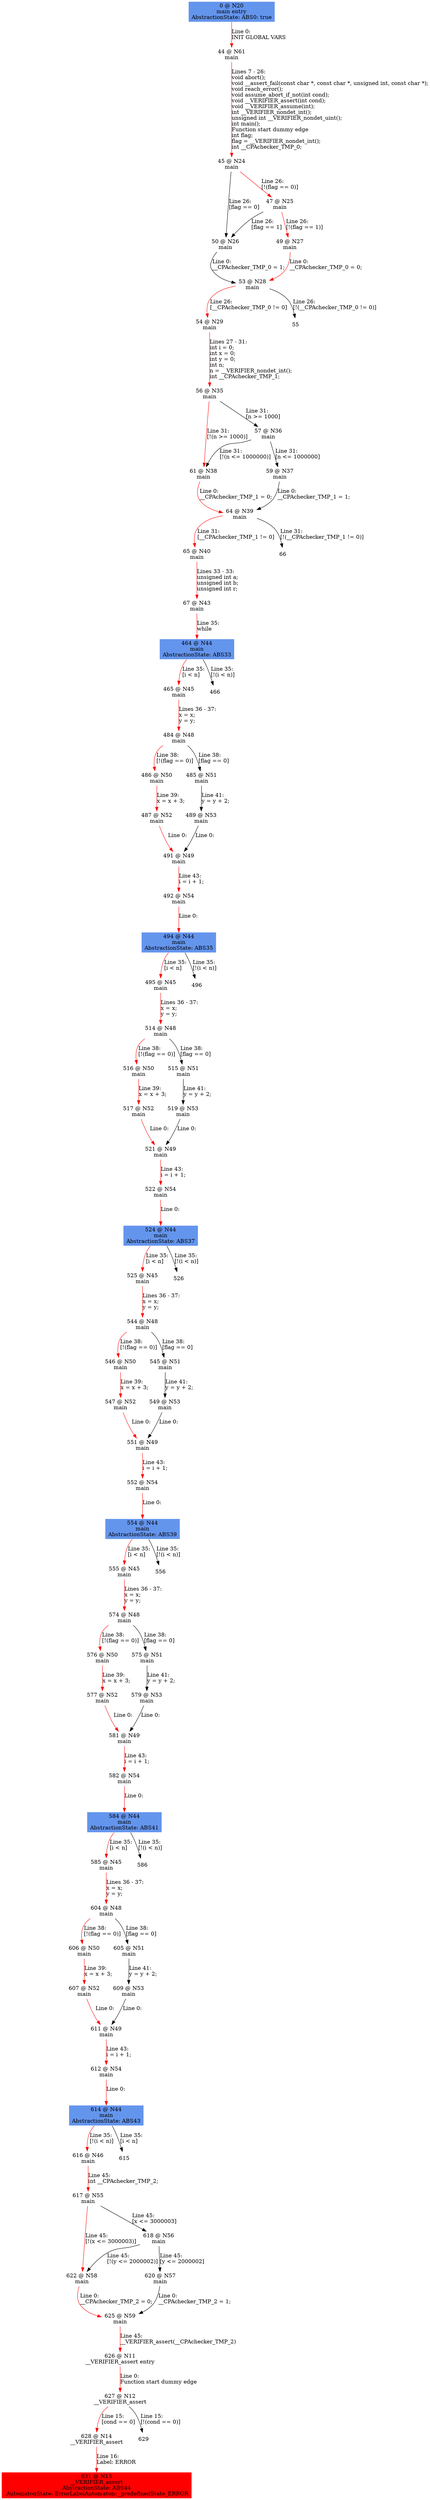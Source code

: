 digraph ARG {
node [style="filled" shape="box" color="white"]
0 [fillcolor="cornflowerblue" label="0 @ N20\nmain entry\nAbstractionState: ABS0: true\n" id="0"]
44 [label="44 @ N61\nmain\n" id="44"]
45 [label="45 @ N24\nmain\n" id="45"]
50 [label="50 @ N26\nmain\n" id="50"]
53 [label="53 @ N28\nmain\n" id="53"]
54 [label="54 @ N29\nmain\n" id="54"]
56 [label="56 @ N35\nmain\n" id="56"]
61 [label="61 @ N38\nmain\n" id="61"]
64 [label="64 @ N39\nmain\n" id="64"]
65 [label="65 @ N40\nmain\n" id="65"]
67 [label="67 @ N43\nmain\n" id="67"]
464 [fillcolor="cornflowerblue" label="464 @ N44\nmain\nAbstractionState: ABS33\n" id="464"]
465 [label="465 @ N45\nmain\n" id="465"]
484 [label="484 @ N48\nmain\n" id="484"]
486 [label="486 @ N50\nmain\n" id="486"]
487 [label="487 @ N52\nmain\n" id="487"]
491 [label="491 @ N49\nmain\n" id="491"]
492 [label="492 @ N54\nmain\n" id="492"]
494 [fillcolor="cornflowerblue" label="494 @ N44\nmain\nAbstractionState: ABS35\n" id="494"]
495 [label="495 @ N45\nmain\n" id="495"]
514 [label="514 @ N48\nmain\n" id="514"]
516 [label="516 @ N50\nmain\n" id="516"]
517 [label="517 @ N52\nmain\n" id="517"]
521 [label="521 @ N49\nmain\n" id="521"]
522 [label="522 @ N54\nmain\n" id="522"]
524 [fillcolor="cornflowerblue" label="524 @ N44\nmain\nAbstractionState: ABS37\n" id="524"]
525 [label="525 @ N45\nmain\n" id="525"]
544 [label="544 @ N48\nmain\n" id="544"]
546 [label="546 @ N50\nmain\n" id="546"]
547 [label="547 @ N52\nmain\n" id="547"]
551 [label="551 @ N49\nmain\n" id="551"]
552 [label="552 @ N54\nmain\n" id="552"]
554 [fillcolor="cornflowerblue" label="554 @ N44\nmain\nAbstractionState: ABS39\n" id="554"]
555 [label="555 @ N45\nmain\n" id="555"]
574 [label="574 @ N48\nmain\n" id="574"]
576 [label="576 @ N50\nmain\n" id="576"]
577 [label="577 @ N52\nmain\n" id="577"]
581 [label="581 @ N49\nmain\n" id="581"]
582 [label="582 @ N54\nmain\n" id="582"]
584 [fillcolor="cornflowerblue" label="584 @ N44\nmain\nAbstractionState: ABS41\n" id="584"]
585 [label="585 @ N45\nmain\n" id="585"]
604 [label="604 @ N48\nmain\n" id="604"]
606 [label="606 @ N50\nmain\n" id="606"]
607 [label="607 @ N52\nmain\n" id="607"]
611 [label="611 @ N49\nmain\n" id="611"]
612 [label="612 @ N54\nmain\n" id="612"]
614 [fillcolor="cornflowerblue" label="614 @ N44\nmain\nAbstractionState: ABS43\n" id="614"]
616 [label="616 @ N46\nmain\n" id="616"]
617 [label="617 @ N55\nmain\n" id="617"]
622 [label="622 @ N58\nmain\n" id="622"]
625 [label="625 @ N59\nmain\n" id="625"]
626 [label="626 @ N11\n__VERIFIER_assert entry\n" id="626"]
627 [label="627 @ N12\n__VERIFIER_assert\n" id="627"]
628 [label="628 @ N14\n__VERIFIER_assert\n" id="628"]
631 [fillcolor="red" label="631 @ N15\n__VERIFIER_assert\nAbstractionState: ABS44\n AutomatonState: ErrorLabelAutomaton: _predefinedState_ERROR\n" id="631"]
618 [label="618 @ N56\nmain\n" id="618"]
620 [label="620 @ N57\nmain\n" id="620"]
605 [label="605 @ N51\nmain\n" id="605"]
609 [label="609 @ N53\nmain\n" id="609"]
575 [label="575 @ N51\nmain\n" id="575"]
579 [label="579 @ N53\nmain\n" id="579"]
545 [label="545 @ N51\nmain\n" id="545"]
549 [label="549 @ N53\nmain\n" id="549"]
515 [label="515 @ N51\nmain\n" id="515"]
519 [label="519 @ N53\nmain\n" id="519"]
485 [label="485 @ N51\nmain\n" id="485"]
489 [label="489 @ N53\nmain\n" id="489"]
57 [label="57 @ N36\nmain\n" id="57"]
59 [label="59 @ N37\nmain\n" id="59"]
47 [label="47 @ N25\nmain\n" id="47"]
49 [label="49 @ N27\nmain\n" id="49"]
0 -> 44 [color="red" label="Line 0: \lINIT GLOBAL VARS\l" id="0 -> 44"]
44 -> 45 [color="red" label="Lines 7 - 26: \lvoid abort();\lvoid __assert_fail(const char *, const char *, unsigned int, const char *);\lvoid reach_error();\lvoid assume_abort_if_not(int cond);\lvoid __VERIFIER_assert(int cond);\lvoid __VERIFIER_assume(int);\lint __VERIFIER_nondet_int();\lunsigned int __VERIFIER_nondet_uint();\lint main();\lFunction start dummy edge\lint flag;\lflag = __VERIFIER_nondet_int();\lint __CPAchecker_TMP_0;\l" id="44 -> 45"]
45 -> 47 [color="red" label="Line 26: \l[!(flag == 0)]\l" id="45 -> 47"]
45 -> 50 [label="Line 26: \l[flag == 0]\l" id="45 -> 50"]
50 -> 53 [label="Line 0: \l__CPAchecker_TMP_0 = 1;\l" id="50 -> 53"]
53 -> 54 [color="red" label="Line 26: \l[__CPAchecker_TMP_0 != 0]\l" id="53 -> 54"]
53 -> 55 [label="Line 26: \l[!(__CPAchecker_TMP_0 != 0)]\l" id="53 -> 55"]
54 -> 56 [color="red" label="Lines 27 - 31: \lint i = 0;\lint x = 0;\lint y = 0;\lint n;\ln = __VERIFIER_nondet_int();\lint __CPAchecker_TMP_1;\l" id="54 -> 56"]
56 -> 57 [label="Line 31: \l[n >= 1000]\l" id="56 -> 57"]
56 -> 61 [color="red" label="Line 31: \l[!(n >= 1000)]\l" id="56 -> 61"]
61 -> 64 [color="red" label="Line 0: \l__CPAchecker_TMP_1 = 0;\l" id="61 -> 64"]
64 -> 65 [color="red" label="Line 31: \l[__CPAchecker_TMP_1 != 0]\l" id="64 -> 65"]
64 -> 66 [label="Line 31: \l[!(__CPAchecker_TMP_1 != 0)]\l" id="64 -> 66"]
65 -> 67 [color="red" label="Lines 33 - 33: \lunsigned int a;\lunsigned int b;\lunsigned int r;\l" id="65 -> 67"]
67 -> 464 [color="red" label="Line 35: \lwhile\l" id="67 -> 464"]
464 -> 465 [color="red" label="Line 35: \l[i < n]\l" id="464 -> 465"]
464 -> 466 [label="Line 35: \l[!(i < n)]\l" id="464 -> 466"]
465 -> 484 [color="red" label="Lines 36 - 37: \lx = x;\ly = y;\l" id="465 -> 484"]
484 -> 485 [label="Line 38: \l[flag == 0]\l" id="484 -> 485"]
484 -> 486 [color="red" label="Line 38: \l[!(flag == 0)]\l" id="484 -> 486"]
486 -> 487 [color="red" label="Line 39: \lx = x + 3;\l" id="486 -> 487"]
487 -> 491 [color="red" label="Line 0: \l\l" id="487 -> 491"]
491 -> 492 [color="red" label="Line 43: \li = i + 1;\l" id="491 -> 492"]
492 -> 494 [color="red" label="Line 0: \l\l" id="492 -> 494"]
494 -> 495 [color="red" label="Line 35: \l[i < n]\l" id="494 -> 495"]
494 -> 496 [label="Line 35: \l[!(i < n)]\l" id="494 -> 496"]
495 -> 514 [color="red" label="Lines 36 - 37: \lx = x;\ly = y;\l" id="495 -> 514"]
514 -> 515 [label="Line 38: \l[flag == 0]\l" id="514 -> 515"]
514 -> 516 [color="red" label="Line 38: \l[!(flag == 0)]\l" id="514 -> 516"]
516 -> 517 [color="red" label="Line 39: \lx = x + 3;\l" id="516 -> 517"]
517 -> 521 [color="red" label="Line 0: \l\l" id="517 -> 521"]
521 -> 522 [color="red" label="Line 43: \li = i + 1;\l" id="521 -> 522"]
522 -> 524 [color="red" label="Line 0: \l\l" id="522 -> 524"]
524 -> 525 [color="red" label="Line 35: \l[i < n]\l" id="524 -> 525"]
524 -> 526 [label="Line 35: \l[!(i < n)]\l" id="524 -> 526"]
525 -> 544 [color="red" label="Lines 36 - 37: \lx = x;\ly = y;\l" id="525 -> 544"]
544 -> 545 [label="Line 38: \l[flag == 0]\l" id="544 -> 545"]
544 -> 546 [color="red" label="Line 38: \l[!(flag == 0)]\l" id="544 -> 546"]
546 -> 547 [color="red" label="Line 39: \lx = x + 3;\l" id="546 -> 547"]
547 -> 551 [color="red" label="Line 0: \l\l" id="547 -> 551"]
551 -> 552 [color="red" label="Line 43: \li = i + 1;\l" id="551 -> 552"]
552 -> 554 [color="red" label="Line 0: \l\l" id="552 -> 554"]
554 -> 555 [color="red" label="Line 35: \l[i < n]\l" id="554 -> 555"]
554 -> 556 [label="Line 35: \l[!(i < n)]\l" id="554 -> 556"]
555 -> 574 [color="red" label="Lines 36 - 37: \lx = x;\ly = y;\l" id="555 -> 574"]
574 -> 575 [label="Line 38: \l[flag == 0]\l" id="574 -> 575"]
574 -> 576 [color="red" label="Line 38: \l[!(flag == 0)]\l" id="574 -> 576"]
576 -> 577 [color="red" label="Line 39: \lx = x + 3;\l" id="576 -> 577"]
577 -> 581 [color="red" label="Line 0: \l\l" id="577 -> 581"]
581 -> 582 [color="red" label="Line 43: \li = i + 1;\l" id="581 -> 582"]
582 -> 584 [color="red" label="Line 0: \l\l" id="582 -> 584"]
584 -> 585 [color="red" label="Line 35: \l[i < n]\l" id="584 -> 585"]
584 -> 586 [label="Line 35: \l[!(i < n)]\l" id="584 -> 586"]
585 -> 604 [color="red" label="Lines 36 - 37: \lx = x;\ly = y;\l" id="585 -> 604"]
604 -> 605 [label="Line 38: \l[flag == 0]\l" id="604 -> 605"]
604 -> 606 [color="red" label="Line 38: \l[!(flag == 0)]\l" id="604 -> 606"]
606 -> 607 [color="red" label="Line 39: \lx = x + 3;\l" id="606 -> 607"]
607 -> 611 [color="red" label="Line 0: \l\l" id="607 -> 611"]
611 -> 612 [color="red" label="Line 43: \li = i + 1;\l" id="611 -> 612"]
612 -> 614 [color="red" label="Line 0: \l\l" id="612 -> 614"]
614 -> 615 [label="Line 35: \l[i < n]\l" id="614 -> 615"]
614 -> 616 [color="red" label="Line 35: \l[!(i < n)]\l" id="614 -> 616"]
616 -> 617 [color="red" label="Line 45: \lint __CPAchecker_TMP_2;\l" id="616 -> 617"]
617 -> 618 [label="Line 45: \l[x <= 3000003]\l" id="617 -> 618"]
617 -> 622 [color="red" label="Line 45: \l[!(x <= 3000003)]\l" id="617 -> 622"]
622 -> 625 [color="red" label="Line 0: \l__CPAchecker_TMP_2 = 0;\l" id="622 -> 625"]
625 -> 626 [color="red" label="Line 45: \l__VERIFIER_assert(__CPAchecker_TMP_2)\l" id="625 -> 626"]
626 -> 627 [color="red" label="Line 0: \lFunction start dummy edge\l" id="626 -> 627"]
627 -> 628 [color="red" label="Line 15: \l[cond == 0]\l" id="627 -> 628"]
627 -> 629 [label="Line 15: \l[!(cond == 0)]\l" id="627 -> 629"]
628 -> 631 [color="red" label="Line 16: \lLabel: ERROR\l" id="628 -> 631"]
618 -> 620 [label="Line 45: \l[y <= 2000002]\l" id="618 -> 620"]
618 -> 622 [label="Line 45: \l[!(y <= 2000002)]\l" id="618 -> 622"]
620 -> 625 [label="Line 0: \l__CPAchecker_TMP_2 = 1;\l" id="620 -> 625"]
605 -> 609 [label="Line 41: \ly = y + 2;\l" id="605 -> 609"]
609 -> 611 [label="Line 0: \l\l" id="609 -> 611"]
575 -> 579 [label="Line 41: \ly = y + 2;\l" id="575 -> 579"]
579 -> 581 [label="Line 0: \l\l" id="579 -> 581"]
545 -> 549 [label="Line 41: \ly = y + 2;\l" id="545 -> 549"]
549 -> 551 [label="Line 0: \l\l" id="549 -> 551"]
515 -> 519 [label="Line 41: \ly = y + 2;\l" id="515 -> 519"]
519 -> 521 [label="Line 0: \l\l" id="519 -> 521"]
485 -> 489 [label="Line 41: \ly = y + 2;\l" id="485 -> 489"]
489 -> 491 [label="Line 0: \l\l" id="489 -> 491"]
57 -> 59 [label="Line 31: \l[n <= 1000000]\l" id="57 -> 59"]
57 -> 61 [label="Line 31: \l[!(n <= 1000000)]\l" id="57 -> 61"]
59 -> 64 [label="Line 0: \l__CPAchecker_TMP_1 = 1;\l" id="59 -> 64"]
47 -> 49 [color="red" label="Line 26: \l[!(flag == 1)]\l" id="47 -> 49"]
47 -> 50 [label="Line 26: \l[flag == 1]\l" id="47 -> 50"]
49 -> 53 [color="red" label="Line 0: \l__CPAchecker_TMP_0 = 0;\l" id="49 -> 53"]
}
